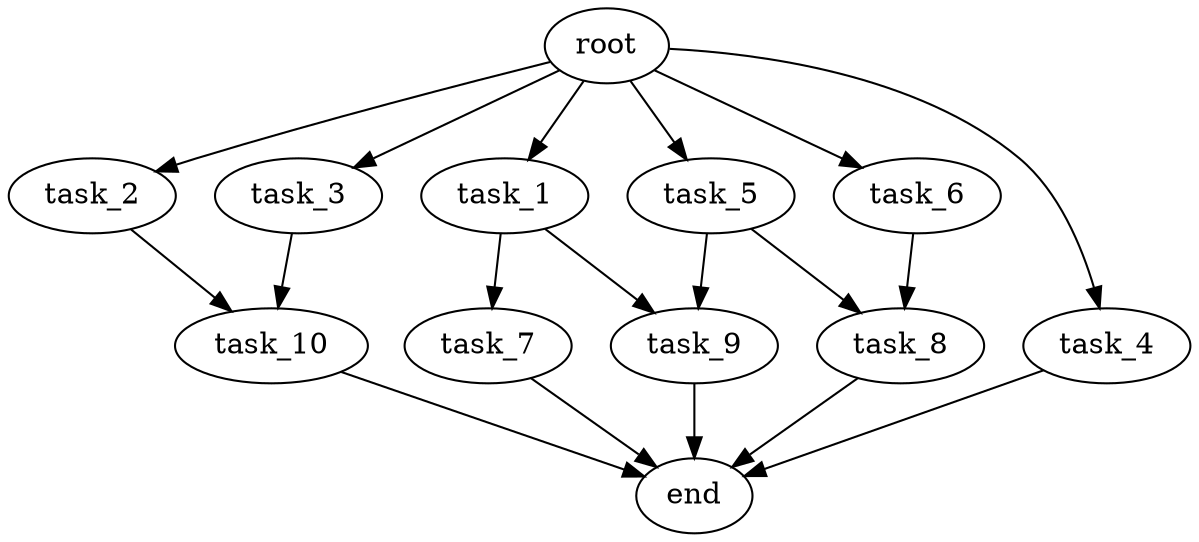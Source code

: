 digraph G {
  root [size="0.000000e+00"];
  task_1 [size="9.530093e+09"];
  task_2 [size="4.616761e+09"];
  task_3 [size="7.083962e+09"];
  task_4 [size="4.385111e+09"];
  task_5 [size="2.914021e+09"];
  task_6 [size="6.928660e+09"];
  task_7 [size="8.189837e+09"];
  task_8 [size="7.956773e+09"];
  task_9 [size="4.092007e+09"];
  task_10 [size="4.993533e+09"];
  end [size="0.000000e+00"];

  root -> task_1 [size="1.000000e-12"];
  root -> task_2 [size="1.000000e-12"];
  root -> task_3 [size="1.000000e-12"];
  root -> task_4 [size="1.000000e-12"];
  root -> task_5 [size="1.000000e-12"];
  root -> task_6 [size="1.000000e-12"];
  task_1 -> task_7 [size="8.189837e+08"];
  task_1 -> task_9 [size="2.046003e+08"];
  task_2 -> task_10 [size="2.496766e+08"];
  task_3 -> task_10 [size="2.496766e+08"];
  task_4 -> end [size="1.000000e-12"];
  task_5 -> task_8 [size="3.978386e+08"];
  task_5 -> task_9 [size="2.046003e+08"];
  task_6 -> task_8 [size="3.978386e+08"];
  task_7 -> end [size="1.000000e-12"];
  task_8 -> end [size="1.000000e-12"];
  task_9 -> end [size="1.000000e-12"];
  task_10 -> end [size="1.000000e-12"];
}
